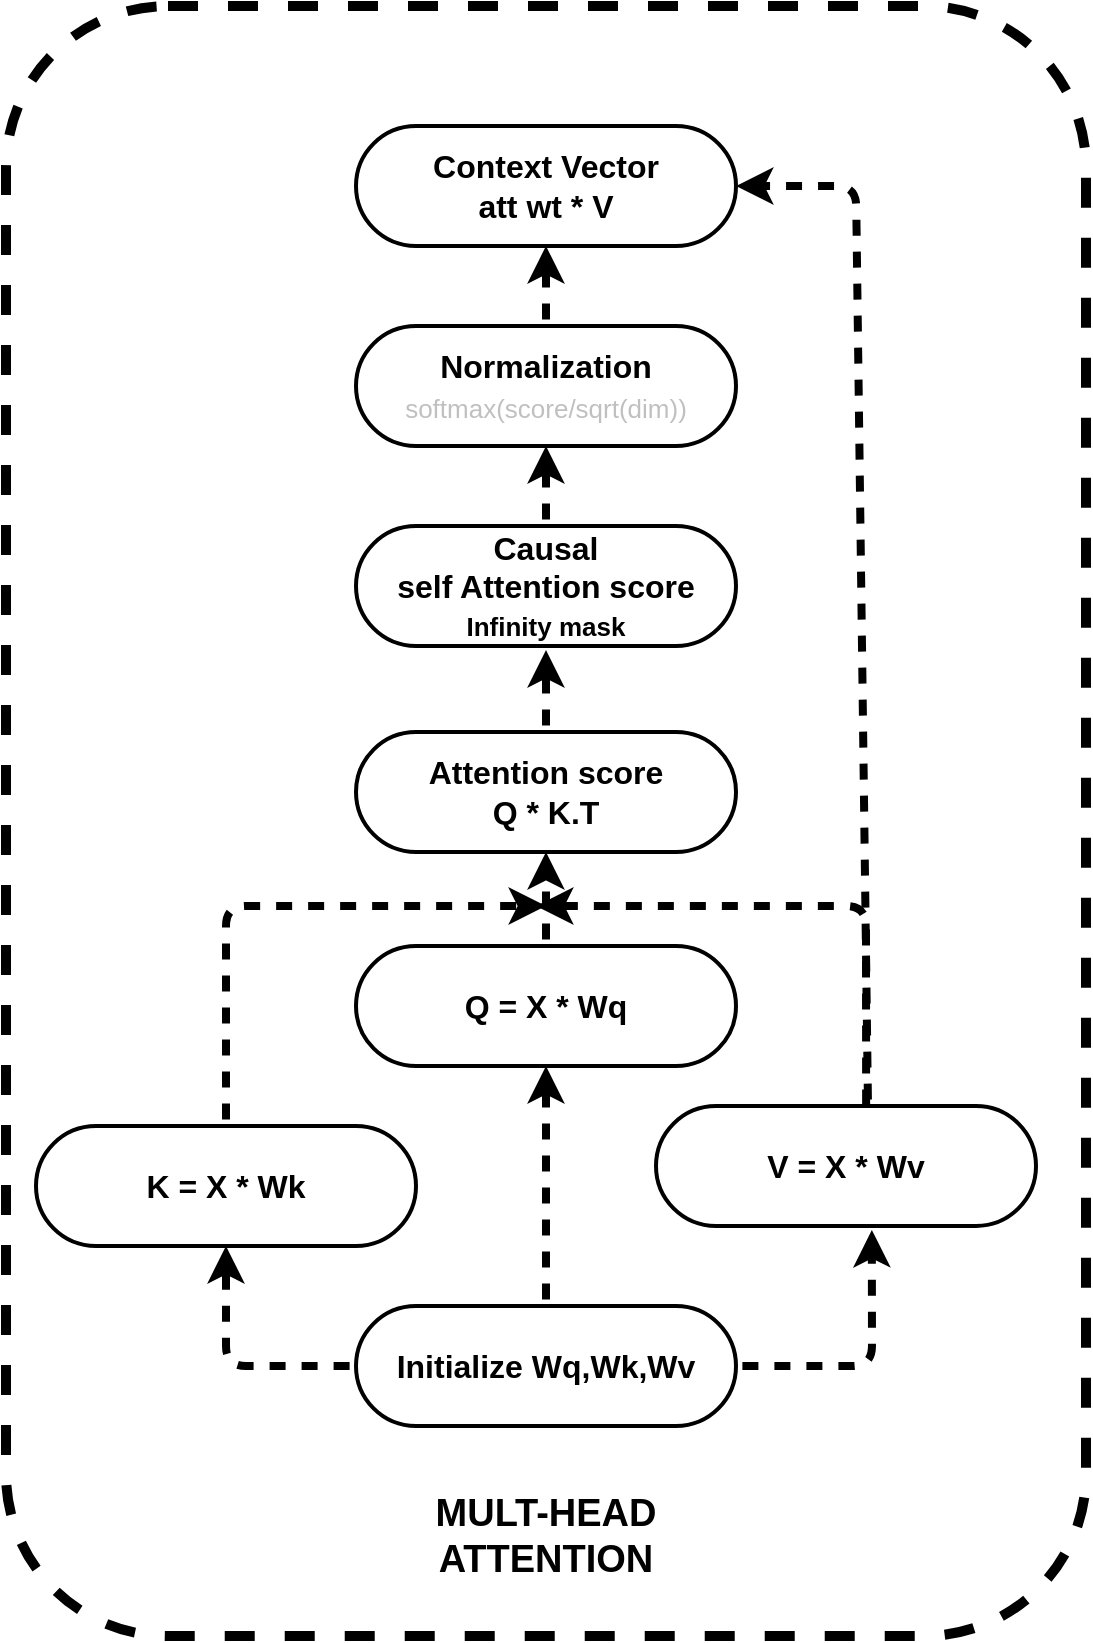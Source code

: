 <mxfile>
    <diagram id="Tux7HH3moysQaIsYETjt" name="Page-1">
        <mxGraphModel dx="244" dy="779" grid="1" gridSize="10" guides="1" tooltips="1" connect="1" arrows="1" fold="1" page="1" pageScale="1" pageWidth="850" pageHeight="1100" math="0" shadow="0">
            <root>
                <mxCell id="0"/>
                <mxCell id="1" parent="0"/>
                <mxCell id="2" value="" style="rounded=1;whiteSpace=wrap;html=1;dashed=1;fontSize=16;fontStyle=1;strokeWidth=5;fillColor=none;gradientColor=#7ea6e0;strokeColor=#000000;" vertex="1" parent="1">
                    <mxGeometry x="1015" y="50" width="540" height="815" as="geometry"/>
                </mxCell>
                <mxCell id="3" value="MULT-HEAD ATTENTION" style="text;html=1;align=center;verticalAlign=middle;whiteSpace=wrap;rounded=0;strokeWidth=2;fontSize=19;fontStyle=1" vertex="1" parent="1">
                    <mxGeometry x="1220" y="800" width="130" height="30" as="geometry"/>
                </mxCell>
                <mxCell id="4" value="" style="edgeStyle=none;html=1;flowAnimation=1;strokeWidth=4;" edge="1" parent="1" source="5" target="7">
                    <mxGeometry relative="1" as="geometry"/>
                </mxCell>
                <mxCell id="5" value="Initialize Wq,Wk,Wv" style="html=1;dashed=0;whiteSpace=wrap;shape=mxgraph.dfd.start;fontSize=16;fontStyle=1;strokeWidth=2;" vertex="1" parent="1">
                    <mxGeometry x="1190" y="700" width="190" height="60" as="geometry"/>
                </mxCell>
                <mxCell id="6" value="" style="edgeStyle=none;html=1;flowAnimation=1;strokeWidth=4;" edge="1" parent="1" source="7" target="9">
                    <mxGeometry relative="1" as="geometry"/>
                </mxCell>
                <mxCell id="7" value="Q = X * Wq" style="html=1;dashed=0;whiteSpace=wrap;shape=mxgraph.dfd.start;fontSize=16;fontStyle=1;strokeWidth=2;" vertex="1" parent="1">
                    <mxGeometry x="1190" y="520" width="190" height="60" as="geometry"/>
                </mxCell>
                <mxCell id="8" value="" style="edgeStyle=none;html=1;flowAnimation=1;strokeWidth=4;" edge="1" parent="1" source="9">
                    <mxGeometry relative="1" as="geometry">
                        <mxPoint x="1285" y="372" as="targetPoint"/>
                    </mxGeometry>
                </mxCell>
                <mxCell id="9" value="Attention score&lt;div&gt;Q * K.T&lt;/div&gt;" style="html=1;dashed=0;whiteSpace=wrap;shape=mxgraph.dfd.start;fontSize=16;fontStyle=1;strokeWidth=2;" vertex="1" parent="1">
                    <mxGeometry x="1190" y="413" width="190" height="60" as="geometry"/>
                </mxCell>
                <mxCell id="10" value="V = X * Wv" style="html=1;dashed=0;whiteSpace=wrap;shape=mxgraph.dfd.start;fontSize=16;fontStyle=1;strokeWidth=2;" vertex="1" parent="1">
                    <mxGeometry x="1340" y="600" width="190" height="60" as="geometry"/>
                </mxCell>
                <mxCell id="11" value="K = X * Wk" style="html=1;dashed=0;whiteSpace=wrap;shape=mxgraph.dfd.start;fontSize=16;fontStyle=1;strokeWidth=2;" vertex="1" parent="1">
                    <mxGeometry x="1030" y="610" width="190" height="60" as="geometry"/>
                </mxCell>
                <mxCell id="12" style="edgeStyle=none;html=1;entryX=0.5;entryY=0.5;entryDx=0;entryDy=30;entryPerimeter=0;flowAnimation=1;strokeWidth=4;" edge="1" parent="1" source="5" target="11">
                    <mxGeometry relative="1" as="geometry">
                        <Array as="points">
                            <mxPoint x="1125" y="730"/>
                        </Array>
                    </mxGeometry>
                </mxCell>
                <mxCell id="13" style="edgeStyle=none;html=1;entryX=0.568;entryY=1.033;entryDx=0;entryDy=0;entryPerimeter=0;flowAnimation=1;strokeWidth=4;" edge="1" parent="1" source="5" target="10">
                    <mxGeometry relative="1" as="geometry">
                        <mxPoint x="1440" y="680" as="targetPoint"/>
                        <Array as="points">
                            <mxPoint x="1448" y="730"/>
                        </Array>
                    </mxGeometry>
                </mxCell>
                <mxCell id="14" style="edgeStyle=none;html=1;flowAnimation=1;strokeWidth=4;" edge="1" parent="1" source="11">
                    <mxGeometry relative="1" as="geometry">
                        <mxPoint x="1285" y="500" as="targetPoint"/>
                        <Array as="points">
                            <mxPoint x="1125" y="500"/>
                            <mxPoint x="1210" y="500"/>
                        </Array>
                    </mxGeometry>
                </mxCell>
                <mxCell id="15" style="edgeStyle=none;html=1;exitX=0.553;exitY=0.05;exitDx=0;exitDy=0;exitPerimeter=0;flowAnimation=1;strokeWidth=4;" edge="1" parent="1" source="10">
                    <mxGeometry relative="1" as="geometry">
                        <mxPoint x="1280" y="500" as="targetPoint"/>
                        <Array as="points">
                            <mxPoint x="1445" y="500"/>
                        </Array>
                    </mxGeometry>
                </mxCell>
                <mxCell id="16" value="" style="edgeStyle=none;html=1;flowAnimation=1;strokeWidth=2;" edge="1" parent="1" target="17">
                    <mxGeometry relative="1" as="geometry">
                        <mxPoint x="1285" y="312" as="sourcePoint"/>
                    </mxGeometry>
                </mxCell>
                <mxCell id="17" value="Causal &lt;br&gt;self Attention score&lt;br&gt;&lt;div&gt;&lt;font style=&quot;font-size: 13px;&quot;&gt;Infinity mask&lt;/font&gt;&lt;/div&gt;" style="html=1;dashed=0;whiteSpace=wrap;shape=mxgraph.dfd.start;fontSize=16;fontStyle=1;strokeWidth=2;" vertex="1" parent="1">
                    <mxGeometry x="1190" y="310" width="190" height="60" as="geometry"/>
                </mxCell>
                <mxCell id="18" value="Normalization&lt;div&gt;&lt;span style=&quot;color: rgb(192, 192, 192); font-weight: normal;&quot;&gt;&lt;font style=&quot;font-size: 13px;&quot;&gt;softmax(score/sqrt(dim))&lt;/font&gt;&lt;/span&gt;&lt;/div&gt;" style="html=1;dashed=0;whiteSpace=wrap;shape=mxgraph.dfd.start;fontSize=16;fontStyle=1;strokeWidth=2;" vertex="1" parent="1">
                    <mxGeometry x="1190" y="210" width="190" height="60" as="geometry"/>
                </mxCell>
                <mxCell id="19" value="" style="endArrow=classic;html=1;entryX=1;entryY=0.5;entryDx=0;entryDy=0;entryPerimeter=0;flowAnimation=1;strokeWidth=4;" edge="1" parent="1" target="21">
                    <mxGeometry width="50" height="50" relative="1" as="geometry">
                        <mxPoint x="1446" y="600" as="sourcePoint"/>
                        <mxPoint x="1383" y="132" as="targetPoint"/>
                        <Array as="points">
                            <mxPoint x="1440" y="140"/>
                        </Array>
                    </mxGeometry>
                </mxCell>
                <mxCell id="20" value="" style="edgeStyle=none;html=1;" edge="1" parent="1" target="21">
                    <mxGeometry relative="1" as="geometry">
                        <mxPoint x="1285" y="130" as="sourcePoint"/>
                    </mxGeometry>
                </mxCell>
                <mxCell id="21" value="Context Vector&lt;div&gt;att wt * V&lt;/div&gt;" style="html=1;dashed=0;whiteSpace=wrap;shape=mxgraph.dfd.start;fontSize=16;fontStyle=1;strokeWidth=2;" vertex="1" parent="1">
                    <mxGeometry x="1190" y="110" width="190" height="60" as="geometry"/>
                </mxCell>
                <mxCell id="22" style="edgeStyle=none;html=1;entryX=0.5;entryY=0.5;entryDx=0;entryDy=30;entryPerimeter=0;flowAnimation=1;strokeWidth=4;" edge="1" parent="1" source="17" target="18">
                    <mxGeometry relative="1" as="geometry"/>
                </mxCell>
                <mxCell id="23" style="edgeStyle=none;html=1;entryX=0.5;entryY=0.5;entryDx=0;entryDy=30;entryPerimeter=0;strokeWidth=4;flowAnimation=1;" edge="1" parent="1" source="18" target="21">
                    <mxGeometry relative="1" as="geometry"/>
                </mxCell>
            </root>
        </mxGraphModel>
    </diagram>
</mxfile>